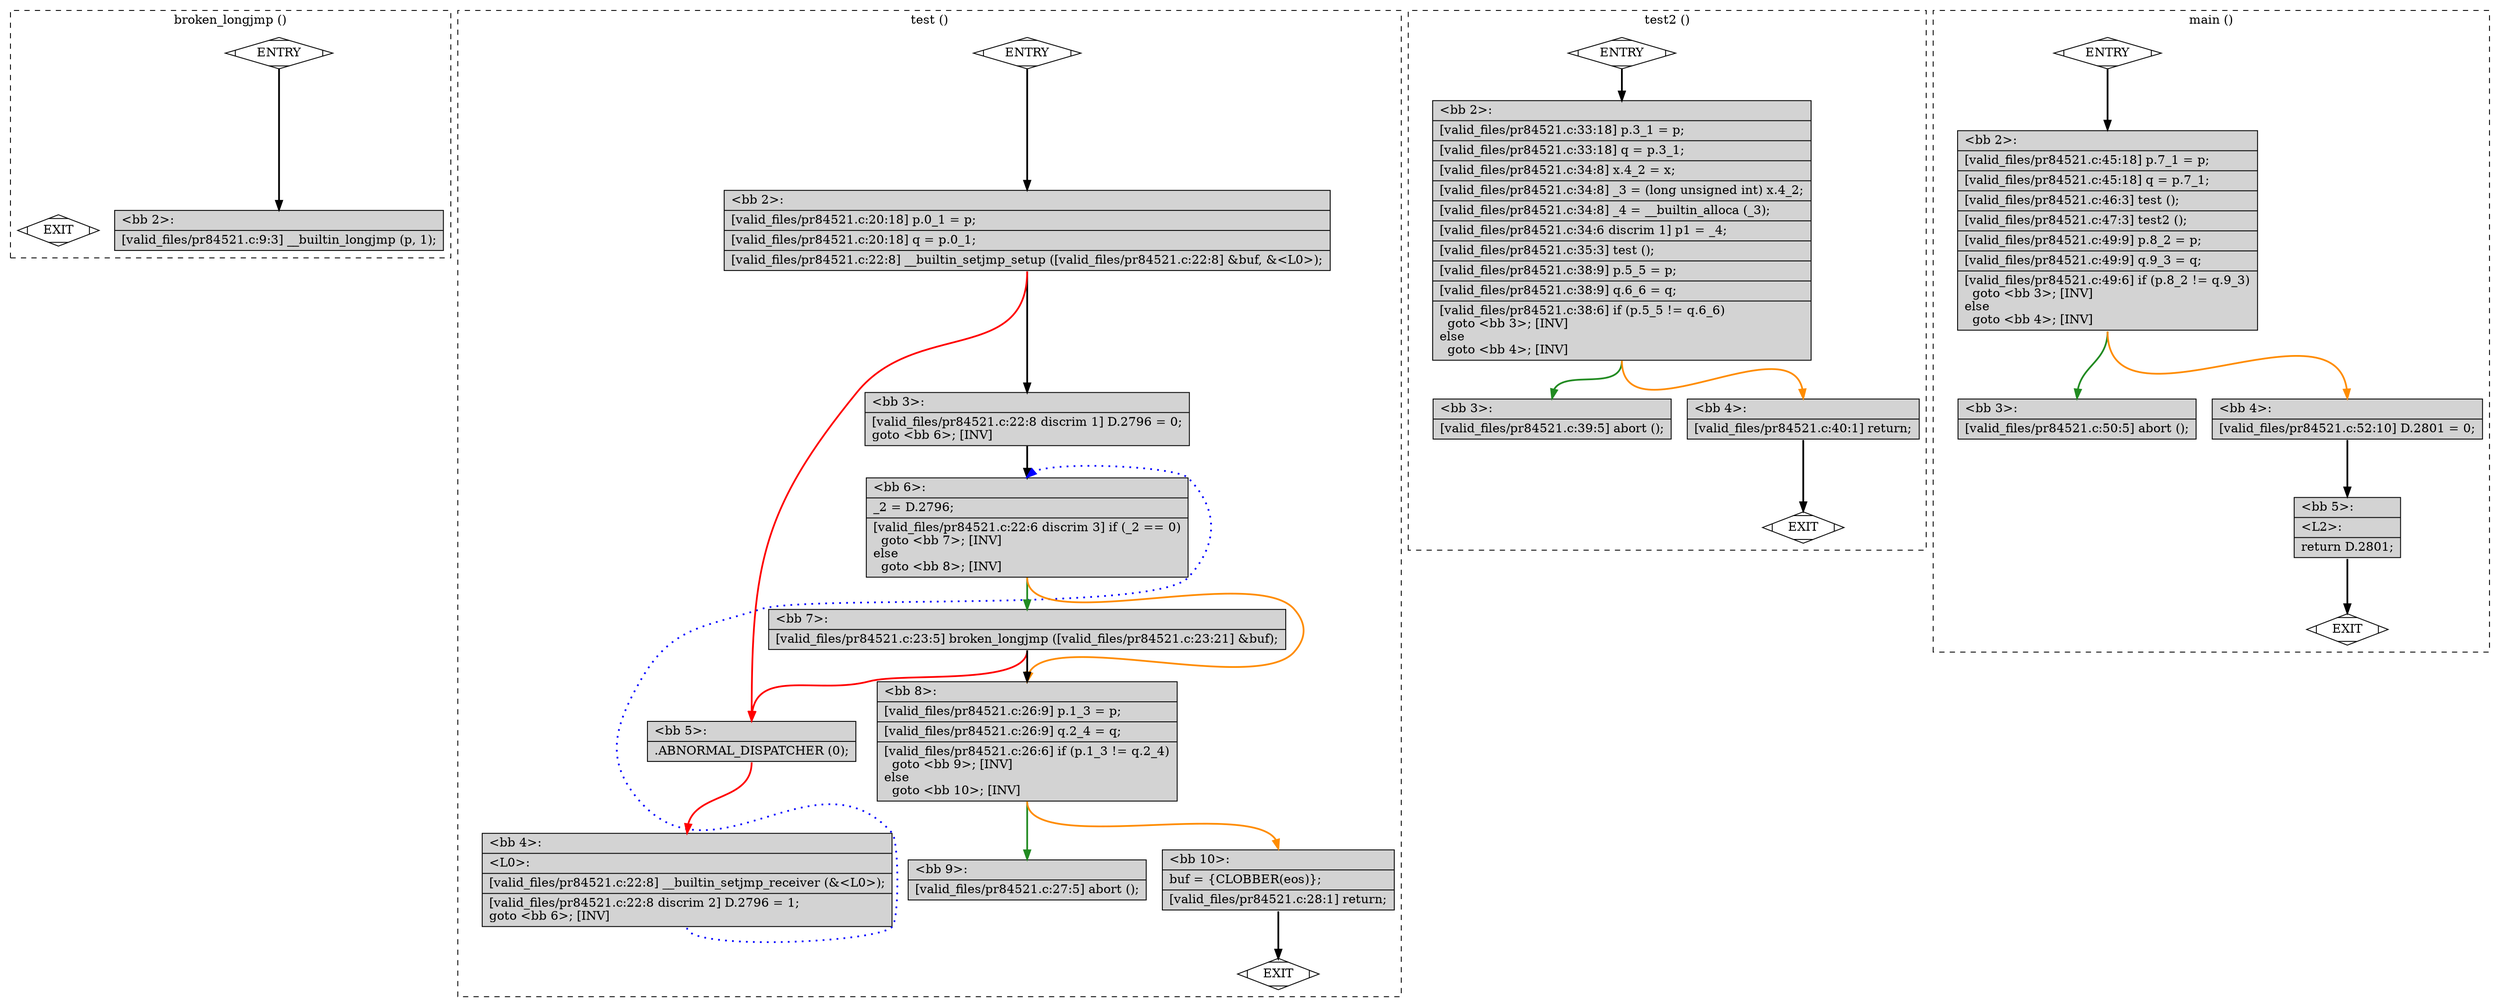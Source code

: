 digraph "a-pr84521.c.015t.cfg" {
overlap=false;
subgraph "cluster_broken_longjmp" {
	style="dashed";
	color="black";
	label="broken_longjmp ()";
	fn_0_basic_block_0 [shape=Mdiamond,style=filled,fillcolor=white,label="ENTRY"];

	fn_0_basic_block_1 [shape=Mdiamond,style=filled,fillcolor=white,label="EXIT"];

	fn_0_basic_block_2 [shape=record,style=filled,fillcolor=lightgrey,label="{\<bb\ 2\>:\l\
|[valid_files/pr84521.c:9:3]\ __builtin_longjmp\ (p,\ 1);\l\
}"];

	fn_0_basic_block_0:s -> fn_0_basic_block_2:n [style="solid,bold",color=black,weight=100,constraint=true];
	fn_0_basic_block_0:s -> fn_0_basic_block_1:n [style="invis",constraint=true];
}
subgraph "cluster_test" {
	style="dashed";
	color="black";
	label="test ()";
	fn_1_basic_block_0 [shape=Mdiamond,style=filled,fillcolor=white,label="ENTRY"];

	fn_1_basic_block_1 [shape=Mdiamond,style=filled,fillcolor=white,label="EXIT"];

	fn_1_basic_block_2 [shape=record,style=filled,fillcolor=lightgrey,label="{\<bb\ 2\>:\l\
|[valid_files/pr84521.c:20:18]\ p.0_1\ =\ p;\l\
|[valid_files/pr84521.c:20:18]\ q\ =\ p.0_1;\l\
|[valid_files/pr84521.c:22:8]\ __builtin_setjmp_setup\ ([valid_files/pr84521.c:22:8]\ &buf,\ &\<L0\>);\l\
}"];

	fn_1_basic_block_3 [shape=record,style=filled,fillcolor=lightgrey,label="{\<bb\ 3\>:\l\
|[valid_files/pr84521.c:22:8\ discrim\ 1]\ D.2796\ =\ 0;\l\
goto\ \<bb\ 6\>;\ [INV]\l\
}"];

	fn_1_basic_block_4 [shape=record,style=filled,fillcolor=lightgrey,label="{\<bb\ 4\>:\l\
|\<L0\>:\l\
|[valid_files/pr84521.c:22:8]\ __builtin_setjmp_receiver\ (&\<L0\>);\l\
|[valid_files/pr84521.c:22:8\ discrim\ 2]\ D.2796\ =\ 1;\l\
goto\ \<bb\ 6\>;\ [INV]\l\
}"];

	fn_1_basic_block_5 [shape=record,style=filled,fillcolor=lightgrey,label="{\<bb\ 5\>:\l\
|.ABNORMAL_DISPATCHER\ (0);\l\
}"];

	fn_1_basic_block_6 [shape=record,style=filled,fillcolor=lightgrey,label="{\<bb\ 6\>:\l\
|_2\ =\ D.2796;\l\
|[valid_files/pr84521.c:22:6\ discrim\ 3]\ if\ (_2\ ==\ 0)\l\
\ \ goto\ \<bb\ 7\>;\ [INV]\l\
else\l\
\ \ goto\ \<bb\ 8\>;\ [INV]\l\
}"];

	fn_1_basic_block_7 [shape=record,style=filled,fillcolor=lightgrey,label="{\<bb\ 7\>:\l\
|[valid_files/pr84521.c:23:5]\ broken_longjmp\ ([valid_files/pr84521.c:23:21]\ &buf);\l\
}"];

	fn_1_basic_block_8 [shape=record,style=filled,fillcolor=lightgrey,label="{\<bb\ 8\>:\l\
|[valid_files/pr84521.c:26:9]\ p.1_3\ =\ p;\l\
|[valid_files/pr84521.c:26:9]\ q.2_4\ =\ q;\l\
|[valid_files/pr84521.c:26:6]\ if\ (p.1_3\ !=\ q.2_4)\l\
\ \ goto\ \<bb\ 9\>;\ [INV]\l\
else\l\
\ \ goto\ \<bb\ 10\>;\ [INV]\l\
}"];

	fn_1_basic_block_9 [shape=record,style=filled,fillcolor=lightgrey,label="{\<bb\ 9\>:\l\
|[valid_files/pr84521.c:27:5]\ abort\ ();\l\
}"];

	fn_1_basic_block_10 [shape=record,style=filled,fillcolor=lightgrey,label="{\<bb\ 10\>:\l\
|buf\ =\ \{CLOBBER(eos)\};\l\
|[valid_files/pr84521.c:28:1]\ return;\l\
}"];

	fn_1_basic_block_0:s -> fn_1_basic_block_2:n [style="solid,bold",color=black,weight=100,constraint=true];
	fn_1_basic_block_2:s -> fn_1_basic_block_3:n [style="solid,bold",color=black,weight=100,constraint=true];
	fn_1_basic_block_2:s -> fn_1_basic_block_5:n [style="solid,bold",color=red,weight=10,constraint=true];
	fn_1_basic_block_3:s -> fn_1_basic_block_6:n [style="solid,bold",color=black,weight=100,constraint=true];
	fn_1_basic_block_4:s -> fn_1_basic_block_6:n [style="dotted,bold",color=blue,weight=10,constraint=false];
	fn_1_basic_block_5:s -> fn_1_basic_block_4:n [style="solid,bold",color=red,weight=10,constraint=true];
	fn_1_basic_block_6:s -> fn_1_basic_block_7:n [style="solid,bold",color=forestgreen,weight=10,constraint=true];
	fn_1_basic_block_6:s -> fn_1_basic_block_8:n [style="solid,bold",color=darkorange,weight=10,constraint=true];
	fn_1_basic_block_7:s -> fn_1_basic_block_8:n [style="solid,bold",color=black,weight=100,constraint=true];
	fn_1_basic_block_7:s -> fn_1_basic_block_5:n [style="solid,bold",color=red,weight=10,constraint=true];
	fn_1_basic_block_8:s -> fn_1_basic_block_9:n [style="solid,bold",color=forestgreen,weight=10,constraint=true];
	fn_1_basic_block_8:s -> fn_1_basic_block_10:n [style="solid,bold",color=darkorange,weight=10,constraint=true];
	fn_1_basic_block_10:s -> fn_1_basic_block_1:n [style="solid,bold",color=black,weight=10,constraint=true];
	fn_1_basic_block_0:s -> fn_1_basic_block_1:n [style="invis",constraint=true];
}
subgraph "cluster_test2" {
	style="dashed";
	color="black";
	label="test2 ()";
	fn_2_basic_block_0 [shape=Mdiamond,style=filled,fillcolor=white,label="ENTRY"];

	fn_2_basic_block_1 [shape=Mdiamond,style=filled,fillcolor=white,label="EXIT"];

	fn_2_basic_block_2 [shape=record,style=filled,fillcolor=lightgrey,label="{\<bb\ 2\>:\l\
|[valid_files/pr84521.c:33:18]\ p.3_1\ =\ p;\l\
|[valid_files/pr84521.c:33:18]\ q\ =\ p.3_1;\l\
|[valid_files/pr84521.c:34:8]\ x.4_2\ =\ x;\l\
|[valid_files/pr84521.c:34:8]\ _3\ =\ (long\ unsigned\ int)\ x.4_2;\l\
|[valid_files/pr84521.c:34:8]\ _4\ =\ __builtin_alloca\ (_3);\l\
|[valid_files/pr84521.c:34:6\ discrim\ 1]\ p1\ =\ _4;\l\
|[valid_files/pr84521.c:35:3]\ test\ ();\l\
|[valid_files/pr84521.c:38:9]\ p.5_5\ =\ p;\l\
|[valid_files/pr84521.c:38:9]\ q.6_6\ =\ q;\l\
|[valid_files/pr84521.c:38:6]\ if\ (p.5_5\ !=\ q.6_6)\l\
\ \ goto\ \<bb\ 3\>;\ [INV]\l\
else\l\
\ \ goto\ \<bb\ 4\>;\ [INV]\l\
}"];

	fn_2_basic_block_3 [shape=record,style=filled,fillcolor=lightgrey,label="{\<bb\ 3\>:\l\
|[valid_files/pr84521.c:39:5]\ abort\ ();\l\
}"];

	fn_2_basic_block_4 [shape=record,style=filled,fillcolor=lightgrey,label="{\<bb\ 4\>:\l\
|[valid_files/pr84521.c:40:1]\ return;\l\
}"];

	fn_2_basic_block_0:s -> fn_2_basic_block_2:n [style="solid,bold",color=black,weight=100,constraint=true];
	fn_2_basic_block_2:s -> fn_2_basic_block_3:n [style="solid,bold",color=forestgreen,weight=10,constraint=true];
	fn_2_basic_block_2:s -> fn_2_basic_block_4:n [style="solid,bold",color=darkorange,weight=10,constraint=true];
	fn_2_basic_block_4:s -> fn_2_basic_block_1:n [style="solid,bold",color=black,weight=10,constraint=true];
	fn_2_basic_block_0:s -> fn_2_basic_block_1:n [style="invis",constraint=true];
}
subgraph "cluster_main" {
	style="dashed";
	color="black";
	label="main ()";
	fn_3_basic_block_0 [shape=Mdiamond,style=filled,fillcolor=white,label="ENTRY"];

	fn_3_basic_block_1 [shape=Mdiamond,style=filled,fillcolor=white,label="EXIT"];

	fn_3_basic_block_2 [shape=record,style=filled,fillcolor=lightgrey,label="{\<bb\ 2\>:\l\
|[valid_files/pr84521.c:45:18]\ p.7_1\ =\ p;\l\
|[valid_files/pr84521.c:45:18]\ q\ =\ p.7_1;\l\
|[valid_files/pr84521.c:46:3]\ test\ ();\l\
|[valid_files/pr84521.c:47:3]\ test2\ ();\l\
|[valid_files/pr84521.c:49:9]\ p.8_2\ =\ p;\l\
|[valid_files/pr84521.c:49:9]\ q.9_3\ =\ q;\l\
|[valid_files/pr84521.c:49:6]\ if\ (p.8_2\ !=\ q.9_3)\l\
\ \ goto\ \<bb\ 3\>;\ [INV]\l\
else\l\
\ \ goto\ \<bb\ 4\>;\ [INV]\l\
}"];

	fn_3_basic_block_3 [shape=record,style=filled,fillcolor=lightgrey,label="{\<bb\ 3\>:\l\
|[valid_files/pr84521.c:50:5]\ abort\ ();\l\
}"];

	fn_3_basic_block_4 [shape=record,style=filled,fillcolor=lightgrey,label="{\<bb\ 4\>:\l\
|[valid_files/pr84521.c:52:10]\ D.2801\ =\ 0;\l\
}"];

	fn_3_basic_block_5 [shape=record,style=filled,fillcolor=lightgrey,label="{\<bb\ 5\>:\l\
|\<L2\>:\l\
|return\ D.2801;\l\
}"];

	fn_3_basic_block_0:s -> fn_3_basic_block_2:n [style="solid,bold",color=black,weight=100,constraint=true];
	fn_3_basic_block_2:s -> fn_3_basic_block_3:n [style="solid,bold",color=forestgreen,weight=10,constraint=true];
	fn_3_basic_block_2:s -> fn_3_basic_block_4:n [style="solid,bold",color=darkorange,weight=10,constraint=true];
	fn_3_basic_block_4:s -> fn_3_basic_block_5:n [style="solid,bold",color=black,weight=100,constraint=true];
	fn_3_basic_block_5:s -> fn_3_basic_block_1:n [style="solid,bold",color=black,weight=10,constraint=true];
	fn_3_basic_block_0:s -> fn_3_basic_block_1:n [style="invis",constraint=true];
}
}
